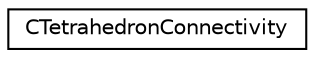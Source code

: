 digraph "Graphical Class Hierarchy"
{
 // LATEX_PDF_SIZE
  edge [fontname="Helvetica",fontsize="10",labelfontname="Helvetica",labelfontsize="10"];
  node [fontname="Helvetica",fontsize="10",shape=record];
  rankdir="LR";
  Node0 [label="CTetrahedronConnectivity",height=0.2,width=0.4,color="black", fillcolor="white", style="filled",URL="$structCTetrahedronConnectivity.html",tooltip=" "];
}

